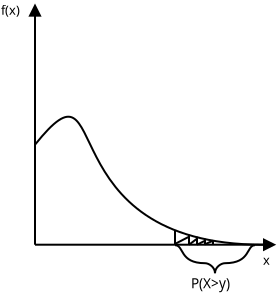 <?xml version="1.0" encoding="UTF-8"?>
<dia:diagram xmlns:dia="http://www.lysator.liu.se/~alla/dia/">
  <dia:layer name="Arrière-plan" visible="true" active="true">
    <dia:object type="Standard - Line" version="0" id="O0">
      <dia:attribute name="obj_pos">
        <dia:point val="12,0"/>
      </dia:attribute>
      <dia:attribute name="obj_bb">
        <dia:rectangle val="11.95,-0.331;24.112,0.331"/>
      </dia:attribute>
      <dia:attribute name="conn_endpoints">
        <dia:point val="12,0"/>
        <dia:point val="24,0"/>
      </dia:attribute>
      <dia:attribute name="numcp">
        <dia:int val="1"/>
      </dia:attribute>
      <dia:attribute name="end_arrow">
        <dia:enum val="3"/>
      </dia:attribute>
      <dia:attribute name="end_arrow_length">
        <dia:real val="0.5"/>
      </dia:attribute>
      <dia:attribute name="end_arrow_width">
        <dia:real val="0.5"/>
      </dia:attribute>
    </dia:object>
    <dia:object type="Standard - Line" version="0" id="O1">
      <dia:attribute name="obj_pos">
        <dia:point val="12,0"/>
      </dia:attribute>
      <dia:attribute name="obj_bb">
        <dia:rectangle val="11.669,-12.112;12.331,0.05"/>
      </dia:attribute>
      <dia:attribute name="conn_endpoints">
        <dia:point val="12,0"/>
        <dia:point val="12,-12"/>
      </dia:attribute>
      <dia:attribute name="numcp">
        <dia:int val="1"/>
      </dia:attribute>
      <dia:attribute name="end_arrow">
        <dia:enum val="3"/>
      </dia:attribute>
      <dia:attribute name="end_arrow_length">
        <dia:real val="0.5"/>
      </dia:attribute>
      <dia:attribute name="end_arrow_width">
        <dia:real val="0.5"/>
      </dia:attribute>
    </dia:object>
    <dia:object type="Standard - BezierLine" version="0" id="O2">
      <dia:attribute name="obj_pos">
        <dia:point val="23.4,0"/>
      </dia:attribute>
      <dia:attribute name="obj_bb">
        <dia:rectangle val="11.93,-6.45;23.45,0.05"/>
      </dia:attribute>
      <dia:attribute name="bez_points">
        <dia:point val="23.4,0"/>
        <dia:point val="12.4,0"/>
        <dia:point val="16,-10"/>
        <dia:point val="12,-5"/>
      </dia:attribute>
      <dia:attribute name="corner_types">
        <dia:enum val="0"/>
        <dia:enum val="0"/>
      </dia:attribute>
    </dia:object>
    <dia:object type="Standard - Line" version="0" id="O3">
      <dia:attribute name="obj_pos">
        <dia:point val="19,-0.7"/>
      </dia:attribute>
      <dia:attribute name="obj_bb">
        <dia:rectangle val="18.95,-0.75;19.05,0.05"/>
      </dia:attribute>
      <dia:attribute name="conn_endpoints">
        <dia:point val="19,-0.7"/>
        <dia:point val="19,0"/>
      </dia:attribute>
      <dia:attribute name="numcp">
        <dia:int val="1"/>
      </dia:attribute>
    </dia:object>
    <dia:object type="Standard - PolyLine" version="0" id="O4">
      <dia:attribute name="obj_pos">
        <dia:point val="19.032,-0.056"/>
      </dia:attribute>
      <dia:attribute name="obj_bb">
        <dia:rectangle val="18.965,-0.467;19.767,0.011"/>
      </dia:attribute>
      <dia:attribute name="poly_points">
        <dia:point val="19.032,-0.056"/>
        <dia:point val="19.7,-0.4"/>
      </dia:attribute>
    </dia:object>
    <dia:object type="Standard - PolyLine" version="0" id="O5">
      <dia:attribute name="obj_pos">
        <dia:point val="19.7,-0.5"/>
      </dia:attribute>
      <dia:attribute name="obj_bb">
        <dia:rectangle val="19.65,-0.55;19.75,0.05"/>
      </dia:attribute>
      <dia:attribute name="poly_points">
        <dia:point val="19.7,-0.5"/>
        <dia:point val="19.7,0"/>
      </dia:attribute>
    </dia:object>
    <dia:object type="Standard - PolyLine" version="0" id="O6">
      <dia:attribute name="obj_pos">
        <dia:point val="19.7,0"/>
      </dia:attribute>
      <dia:attribute name="obj_bb">
        <dia:rectangle val="19.63,-0.37;20.17,0.07"/>
      </dia:attribute>
      <dia:attribute name="poly_points">
        <dia:point val="19.7,0"/>
        <dia:point val="20.1,-0.3"/>
      </dia:attribute>
    </dia:object>
    <dia:object type="Standard - Line" version="0" id="O7">
      <dia:attribute name="obj_pos">
        <dia:point val="20.1,-0.4"/>
      </dia:attribute>
      <dia:attribute name="obj_bb">
        <dia:rectangle val="20.05,-0.45;20.15,0.05"/>
      </dia:attribute>
      <dia:attribute name="conn_endpoints">
        <dia:point val="20.1,-0.4"/>
        <dia:point val="20.1,0"/>
      </dia:attribute>
      <dia:attribute name="numcp">
        <dia:int val="1"/>
      </dia:attribute>
    </dia:object>
    <dia:object type="Standard - PolyLine" version="0" id="O8">
      <dia:attribute name="obj_pos">
        <dia:point val="20.1,0"/>
      </dia:attribute>
      <dia:attribute name="obj_bb">
        <dia:rectangle val="20.033,-0.267;20.567,0.067"/>
      </dia:attribute>
      <dia:attribute name="poly_points">
        <dia:point val="20.1,0"/>
        <dia:point val="20.5,-0.2"/>
      </dia:attribute>
    </dia:object>
    <dia:object type="Standard - PolyLine" version="0" id="O9">
      <dia:attribute name="obj_pos">
        <dia:point val="20.5,-0.3"/>
      </dia:attribute>
      <dia:attribute name="obj_bb">
        <dia:rectangle val="20.45,-0.35;20.55,0.05"/>
      </dia:attribute>
      <dia:attribute name="poly_points">
        <dia:point val="20.5,-0.3"/>
        <dia:point val="20.5,0"/>
      </dia:attribute>
    </dia:object>
    <dia:object type="Standard - PolyLine" version="0" id="O10">
      <dia:attribute name="obj_pos">
        <dia:point val="20.9,-0.2"/>
      </dia:attribute>
      <dia:attribute name="obj_bb">
        <dia:rectangle val="20.41,-0.266;20.966,0.053"/>
      </dia:attribute>
      <dia:attribute name="poly_points">
        <dia:point val="20.9,-0.2"/>
        <dia:point val="20.476,-0.012"/>
      </dia:attribute>
    </dia:object>
    <dia:object type="Standard - BezierLine" version="0" id="O11">
      <dia:attribute name="obj_pos">
        <dia:point val="19,0.025"/>
      </dia:attribute>
      <dia:attribute name="obj_bb">
        <dia:rectangle val="18.95,-0.025;20.55,0.975"/>
      </dia:attribute>
      <dia:attribute name="bez_points">
        <dia:point val="19,0.025"/>
        <dia:point val="19.469,0.025"/>
        <dia:point val="19.2,0.925"/>
        <dia:point val="20.5,0.925"/>
      </dia:attribute>
      <dia:attribute name="corner_types">
        <dia:enum val="0"/>
        <dia:enum val="0"/>
      </dia:attribute>
      <dia:attribute name="line_width">
        <dia:real val="0.1"/>
      </dia:attribute>
    </dia:object>
    <dia:object type="Standard - BezierLine" version="0" id="O12">
      <dia:attribute name="obj_pos">
        <dia:point val="21.5,0.925"/>
      </dia:attribute>
      <dia:attribute name="obj_bb">
        <dia:rectangle val="21.45,-0.025;23.05,0.975"/>
      </dia:attribute>
      <dia:attribute name="bez_points">
        <dia:point val="21.5,0.925"/>
        <dia:point val="22.8,0.925"/>
        <dia:point val="22.558,0.025"/>
        <dia:point val="23,0.025"/>
      </dia:attribute>
      <dia:attribute name="corner_types">
        <dia:enum val="0"/>
        <dia:enum val="0"/>
      </dia:attribute>
      <dia:attribute name="line_width">
        <dia:real val="0.1"/>
      </dia:attribute>
    </dia:object>
    <dia:object type="Standard - BezierLine" version="0" id="O13">
      <dia:attribute name="obj_pos">
        <dia:point val="20.5,0.925"/>
      </dia:attribute>
      <dia:attribute name="obj_bb">
        <dia:rectangle val="20.45,0.875;21.05,1.475"/>
      </dia:attribute>
      <dia:attribute name="bez_points">
        <dia:point val="20.5,0.925"/>
        <dia:point val="20.7,0.925"/>
        <dia:point val="21,1.125"/>
        <dia:point val="21,1.425"/>
      </dia:attribute>
      <dia:attribute name="corner_types">
        <dia:enum val="0"/>
        <dia:enum val="0"/>
      </dia:attribute>
      <dia:attribute name="line_width">
        <dia:real val="0.1"/>
      </dia:attribute>
    </dia:object>
    <dia:object type="Standard - BezierLine" version="0" id="O14">
      <dia:attribute name="obj_pos">
        <dia:point val="21.5,0.925"/>
      </dia:attribute>
      <dia:attribute name="obj_bb">
        <dia:rectangle val="20.95,0.875;21.55,1.475"/>
      </dia:attribute>
      <dia:attribute name="bez_points">
        <dia:point val="21.5,0.925"/>
        <dia:point val="21.3,0.925"/>
        <dia:point val="21,1.125"/>
        <dia:point val="21,1.425"/>
      </dia:attribute>
      <dia:attribute name="corner_types">
        <dia:enum val="0"/>
        <dia:enum val="0"/>
      </dia:attribute>
      <dia:attribute name="line_width">
        <dia:real val="0.1"/>
      </dia:attribute>
    </dia:object>
    <dia:object type="Standard - Text" version="1" id="O15">
      <dia:attribute name="obj_pos">
        <dia:point val="19.8,2.175"/>
      </dia:attribute>
      <dia:attribute name="obj_bb">
        <dia:rectangle val="19.8,1.545;22.17,2.335"/>
      </dia:attribute>
      <dia:attribute name="text">
        <dia:composite type="text">
          <dia:attribute name="string">
            <dia:string>#P(X&gt;y)#</dia:string>
          </dia:attribute>
          <dia:attribute name="font">
            <dia:font family="sans" style="0" name="Helvetica"/>
          </dia:attribute>
          <dia:attribute name="height">
            <dia:real val="0.847"/>
          </dia:attribute>
          <dia:attribute name="pos">
            <dia:point val="19.8,2.175"/>
          </dia:attribute>
          <dia:attribute name="color">
            <dia:color val="#000000"/>
          </dia:attribute>
          <dia:attribute name="alignment">
            <dia:enum val="0"/>
          </dia:attribute>
        </dia:composite>
      </dia:attribute>
      <dia:attribute name="valign">
        <dia:enum val="3"/>
      </dia:attribute>
    </dia:object>
    <dia:object type="Standard - Text" version="1" id="O16">
      <dia:attribute name="obj_pos">
        <dia:point val="10.3,-11.5"/>
      </dia:attribute>
      <dia:attribute name="obj_bb">
        <dia:rectangle val="10.3,-12.095;11.405,-11.348"/>
      </dia:attribute>
      <dia:attribute name="text">
        <dia:composite type="text">
          <dia:attribute name="string">
            <dia:string>#f(x)#</dia:string>
          </dia:attribute>
          <dia:attribute name="font">
            <dia:font family="sans" style="0" name="Helvetica"/>
          </dia:attribute>
          <dia:attribute name="height">
            <dia:real val="0.8"/>
          </dia:attribute>
          <dia:attribute name="pos">
            <dia:point val="10.3,-11.5"/>
          </dia:attribute>
          <dia:attribute name="color">
            <dia:color val="#000000"/>
          </dia:attribute>
          <dia:attribute name="alignment">
            <dia:enum val="0"/>
          </dia:attribute>
        </dia:composite>
      </dia:attribute>
      <dia:attribute name="valign">
        <dia:enum val="3"/>
      </dia:attribute>
    </dia:object>
    <dia:object type="Standard - Text" version="1" id="O17">
      <dia:attribute name="obj_pos">
        <dia:point val="23.4,1"/>
      </dia:attribute>
      <dia:attribute name="obj_bb">
        <dia:rectangle val="23.4,0.405;23.78,1.153"/>
      </dia:attribute>
      <dia:attribute name="text">
        <dia:composite type="text">
          <dia:attribute name="string">
            <dia:string>#x#</dia:string>
          </dia:attribute>
          <dia:attribute name="font">
            <dia:font family="sans" style="0" name="Helvetica"/>
          </dia:attribute>
          <dia:attribute name="height">
            <dia:real val="0.8"/>
          </dia:attribute>
          <dia:attribute name="pos">
            <dia:point val="23.4,1"/>
          </dia:attribute>
          <dia:attribute name="color">
            <dia:color val="#000000"/>
          </dia:attribute>
          <dia:attribute name="alignment">
            <dia:enum val="0"/>
          </dia:attribute>
        </dia:composite>
      </dia:attribute>
      <dia:attribute name="valign">
        <dia:enum val="3"/>
      </dia:attribute>
    </dia:object>
    <dia:object type="Standard - Text" version="1" id="O18">
      <dia:attribute name="obj_pos">
        <dia:point val="22,1"/>
      </dia:attribute>
      <dia:attribute name="obj_bb">
        <dia:rectangle val="22,0.405;22,1.153"/>
      </dia:attribute>
      <dia:attribute name="text">
        <dia:composite type="text">
          <dia:attribute name="string">
            <dia:string>##</dia:string>
          </dia:attribute>
          <dia:attribute name="font">
            <dia:font family="sans" style="0" name="Helvetica"/>
          </dia:attribute>
          <dia:attribute name="height">
            <dia:real val="0.8"/>
          </dia:attribute>
          <dia:attribute name="pos">
            <dia:point val="22,1"/>
          </dia:attribute>
          <dia:attribute name="color">
            <dia:color val="#000000"/>
          </dia:attribute>
          <dia:attribute name="alignment">
            <dia:enum val="0"/>
          </dia:attribute>
        </dia:composite>
      </dia:attribute>
      <dia:attribute name="valign">
        <dia:enum val="3"/>
      </dia:attribute>
    </dia:object>
    <dia:object type="Standard - Line" version="0" id="O19">
      <dia:attribute name="obj_pos">
        <dia:point val="20.9,-0.2"/>
      </dia:attribute>
      <dia:attribute name="obj_bb">
        <dia:rectangle val="20.85,-0.25;20.95,0.05"/>
      </dia:attribute>
      <dia:attribute name="conn_endpoints">
        <dia:point val="20.9,-0.2"/>
        <dia:point val="20.9,0"/>
      </dia:attribute>
      <dia:attribute name="numcp">
        <dia:int val="1"/>
      </dia:attribute>
    </dia:object>
  </dia:layer>
</dia:diagram>

